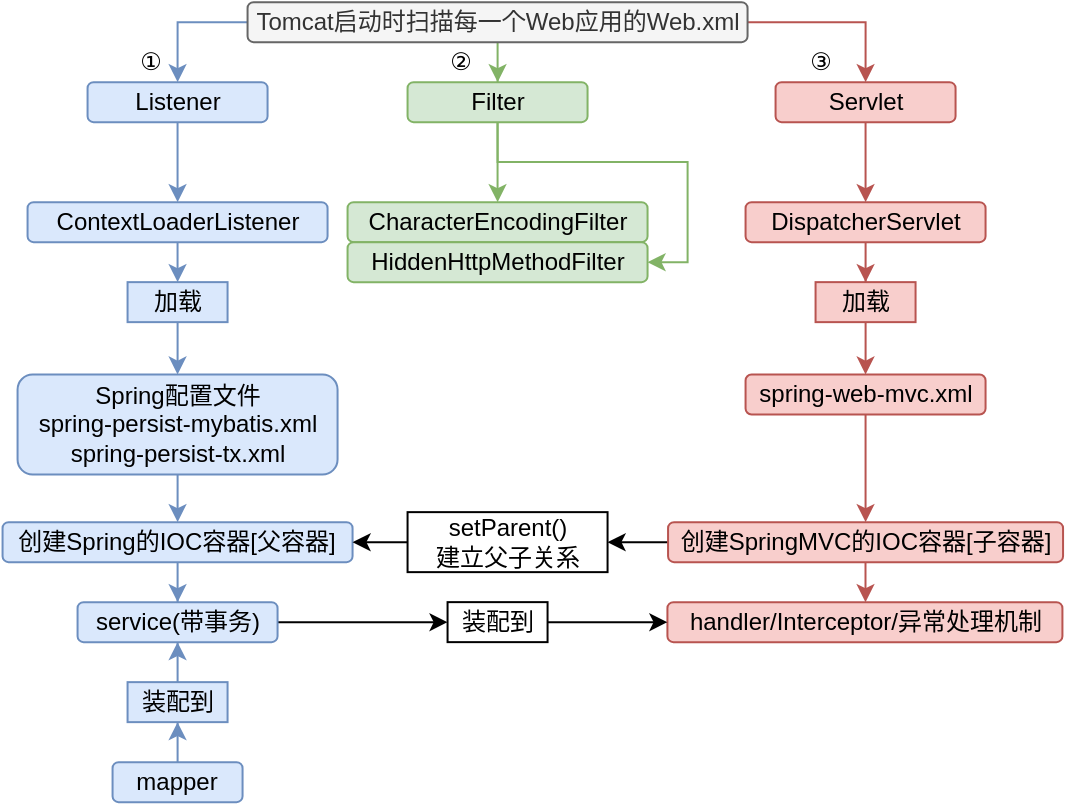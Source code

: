 <mxfile version="12.6.5" type="device"><diagram id="nEFp6Kh2Lqa6E5eAQAp7" name="第 1 页"><mxGraphModel dx="1422" dy="816" grid="1" gridSize="10" guides="1" tooltips="1" connect="1" arrows="1" fold="1" page="1" pageScale="1" pageWidth="583" pageHeight="413" math="0" shadow="0"><root><mxCell id="0"/><mxCell id="1" parent="0"/><mxCell id="6pOnCmulQp9GZKZROfdQ-22" style="edgeStyle=orthogonalEdgeStyle;rounded=0;orthogonalLoop=1;jettySize=auto;html=1;entryX=0.5;entryY=0;entryDx=0;entryDy=0;exitX=0;exitY=0.5;exitDx=0;exitDy=0;fillColor=#dae8fc;strokeColor=#6c8ebf;" edge="1" parent="1" source="6pOnCmulQp9GZKZROfdQ-1" target="6pOnCmulQp9GZKZROfdQ-2"><mxGeometry relative="1" as="geometry"/></mxCell><mxCell id="6pOnCmulQp9GZKZROfdQ-33" style="edgeStyle=orthogonalEdgeStyle;rounded=0;orthogonalLoop=1;jettySize=auto;html=1;fillColor=#d5e8d4;strokeColor=#82b366;" edge="1" parent="1" source="6pOnCmulQp9GZKZROfdQ-1" target="6pOnCmulQp9GZKZROfdQ-12"><mxGeometry relative="1" as="geometry"/></mxCell><mxCell id="6pOnCmulQp9GZKZROfdQ-37" style="edgeStyle=orthogonalEdgeStyle;rounded=0;orthogonalLoop=1;jettySize=auto;html=1;entryX=0.5;entryY=0;entryDx=0;entryDy=0;fillColor=#f8cecc;strokeColor=#b85450;" edge="1" parent="1" source="6pOnCmulQp9GZKZROfdQ-1" target="6pOnCmulQp9GZKZROfdQ-15"><mxGeometry relative="1" as="geometry"/></mxCell><mxCell id="6pOnCmulQp9GZKZROfdQ-1" value="Tomcat启动时扫描每一个Web应用的Web.xml" style="rounded=1;whiteSpace=wrap;html=1;fillColor=#f5f5f5;strokeColor=#666666;fontColor=#333333;" vertex="1" parent="1"><mxGeometry x="148.78" y="6.07" width="250" height="20" as="geometry"/></mxCell><mxCell id="6pOnCmulQp9GZKZROfdQ-23" style="edgeStyle=orthogonalEdgeStyle;rounded=0;orthogonalLoop=1;jettySize=auto;html=1;entryX=0.5;entryY=0;entryDx=0;entryDy=0;fillColor=#dae8fc;strokeColor=#6c8ebf;" edge="1" parent="1" source="6pOnCmulQp9GZKZROfdQ-2" target="6pOnCmulQp9GZKZROfdQ-3"><mxGeometry relative="1" as="geometry"/></mxCell><mxCell id="6pOnCmulQp9GZKZROfdQ-2" value="Listener" style="rounded=1;whiteSpace=wrap;html=1;fillColor=#dae8fc;strokeColor=#6c8ebf;" vertex="1" parent="1"><mxGeometry x="68.78" y="46.07" width="90" height="20" as="geometry"/></mxCell><mxCell id="6pOnCmulQp9GZKZROfdQ-24" style="edgeStyle=orthogonalEdgeStyle;rounded=0;orthogonalLoop=1;jettySize=auto;html=1;exitX=0.5;exitY=1;exitDx=0;exitDy=0;entryX=0.5;entryY=0;entryDx=0;entryDy=0;fillColor=#dae8fc;strokeColor=#6c8ebf;" edge="1" parent="1" source="6pOnCmulQp9GZKZROfdQ-3" target="6pOnCmulQp9GZKZROfdQ-5"><mxGeometry relative="1" as="geometry"/></mxCell><mxCell id="6pOnCmulQp9GZKZROfdQ-3" value="ContextLoaderListener" style="rounded=1;whiteSpace=wrap;html=1;fillColor=#dae8fc;strokeColor=#6c8ebf;" vertex="1" parent="1"><mxGeometry x="38.78" y="106.07" width="150" height="20" as="geometry"/></mxCell><mxCell id="6pOnCmulQp9GZKZROfdQ-25" style="edgeStyle=orthogonalEdgeStyle;rounded=0;orthogonalLoop=1;jettySize=auto;html=1;entryX=0.5;entryY=0;entryDx=0;entryDy=0;fillColor=#dae8fc;strokeColor=#6c8ebf;" edge="1" parent="1" source="6pOnCmulQp9GZKZROfdQ-5" target="6pOnCmulQp9GZKZROfdQ-7"><mxGeometry relative="1" as="geometry"/></mxCell><mxCell id="6pOnCmulQp9GZKZROfdQ-5" value="加载" style="rounded=0;whiteSpace=wrap;html=1;fillColor=#dae8fc;strokeColor=#6c8ebf;" vertex="1" parent="1"><mxGeometry x="88.78" y="146.07" width="50" height="20" as="geometry"/></mxCell><mxCell id="6pOnCmulQp9GZKZROfdQ-26" style="edgeStyle=orthogonalEdgeStyle;rounded=0;orthogonalLoop=1;jettySize=auto;html=1;entryX=0.5;entryY=0;entryDx=0;entryDy=0;fillColor=#dae8fc;strokeColor=#6c8ebf;" edge="1" parent="1" source="6pOnCmulQp9GZKZROfdQ-7" target="6pOnCmulQp9GZKZROfdQ-8"><mxGeometry relative="1" as="geometry"/></mxCell><mxCell id="6pOnCmulQp9GZKZROfdQ-7" value="Spring配置文件&lt;br&gt;spring-persist-mybatis.xml&lt;br&gt;spring-persist-tx.xml" style="rounded=1;whiteSpace=wrap;html=1;fillColor=#dae8fc;strokeColor=#6c8ebf;" vertex="1" parent="1"><mxGeometry x="33.78" y="192.28" width="160" height="50" as="geometry"/></mxCell><mxCell id="6pOnCmulQp9GZKZROfdQ-28" style="edgeStyle=orthogonalEdgeStyle;rounded=0;orthogonalLoop=1;jettySize=auto;html=1;entryX=0.5;entryY=0;entryDx=0;entryDy=0;fillColor=#dae8fc;strokeColor=#6c8ebf;" edge="1" parent="1" source="6pOnCmulQp9GZKZROfdQ-8" target="6pOnCmulQp9GZKZROfdQ-9"><mxGeometry relative="1" as="geometry"/></mxCell><mxCell id="6pOnCmulQp9GZKZROfdQ-8" value="创建Spring的IOC容器[父容器]" style="rounded=1;whiteSpace=wrap;html=1;fillColor=#dae8fc;strokeColor=#6c8ebf;" vertex="1" parent="1"><mxGeometry x="26.28" y="266.07" width="175" height="20" as="geometry"/></mxCell><mxCell id="6pOnCmulQp9GZKZROfdQ-44" style="edgeStyle=orthogonalEdgeStyle;rounded=0;orthogonalLoop=1;jettySize=auto;html=1;entryX=0;entryY=0.5;entryDx=0;entryDy=0;" edge="1" parent="1" source="6pOnCmulQp9GZKZROfdQ-9" target="6pOnCmulQp9GZKZROfdQ-21"><mxGeometry relative="1" as="geometry"/></mxCell><mxCell id="6pOnCmulQp9GZKZROfdQ-9" value="service(带事务)" style="rounded=1;whiteSpace=wrap;html=1;fillColor=#dae8fc;strokeColor=#6c8ebf;" vertex="1" parent="1"><mxGeometry x="63.78" y="306.07" width="100" height="20" as="geometry"/></mxCell><mxCell id="6pOnCmulQp9GZKZROfdQ-32" style="edgeStyle=orthogonalEdgeStyle;rounded=0;orthogonalLoop=1;jettySize=auto;html=1;entryX=0.5;entryY=1;entryDx=0;entryDy=0;fillColor=#dae8fc;strokeColor=#6c8ebf;" edge="1" parent="1" source="6pOnCmulQp9GZKZROfdQ-10" target="6pOnCmulQp9GZKZROfdQ-11"><mxGeometry relative="1" as="geometry"/></mxCell><mxCell id="6pOnCmulQp9GZKZROfdQ-10" value="mapper" style="rounded=1;whiteSpace=wrap;html=1;fillColor=#dae8fc;strokeColor=#6c8ebf;" vertex="1" parent="1"><mxGeometry x="81.28" y="386.07" width="65" height="20" as="geometry"/></mxCell><mxCell id="6pOnCmulQp9GZKZROfdQ-31" style="edgeStyle=orthogonalEdgeStyle;rounded=0;orthogonalLoop=1;jettySize=auto;html=1;entryX=0.5;entryY=1;entryDx=0;entryDy=0;fillColor=#dae8fc;strokeColor=#6c8ebf;" edge="1" parent="1" source="6pOnCmulQp9GZKZROfdQ-11" target="6pOnCmulQp9GZKZROfdQ-9"><mxGeometry relative="1" as="geometry"/></mxCell><mxCell id="6pOnCmulQp9GZKZROfdQ-11" value="装配到" style="rounded=0;whiteSpace=wrap;html=1;fillColor=#dae8fc;strokeColor=#6c8ebf;" vertex="1" parent="1"><mxGeometry x="88.78" y="346.07" width="50" height="20" as="geometry"/></mxCell><mxCell id="6pOnCmulQp9GZKZROfdQ-35" style="edgeStyle=orthogonalEdgeStyle;rounded=0;orthogonalLoop=1;jettySize=auto;html=1;exitX=0.5;exitY=1;exitDx=0;exitDy=0;entryX=0.5;entryY=0;entryDx=0;entryDy=0;fillColor=#d5e8d4;strokeColor=#82b366;" edge="1" parent="1" source="6pOnCmulQp9GZKZROfdQ-12" target="6pOnCmulQp9GZKZROfdQ-13"><mxGeometry relative="1" as="geometry"/></mxCell><mxCell id="6pOnCmulQp9GZKZROfdQ-49" style="edgeStyle=orthogonalEdgeStyle;rounded=0;orthogonalLoop=1;jettySize=auto;html=1;exitX=0.5;exitY=1;exitDx=0;exitDy=0;entryX=1;entryY=0.5;entryDx=0;entryDy=0;fillColor=#d5e8d4;strokeColor=#82b366;" edge="1" parent="1" source="6pOnCmulQp9GZKZROfdQ-12" target="6pOnCmulQp9GZKZROfdQ-14"><mxGeometry relative="1" as="geometry"><Array as="points"><mxPoint x="273.78" y="86.07"/><mxPoint x="368.78" y="86.07"/><mxPoint x="368.78" y="136.07"/></Array></mxGeometry></mxCell><mxCell id="6pOnCmulQp9GZKZROfdQ-12" value="Filter" style="rounded=1;whiteSpace=wrap;html=1;fillColor=#d5e8d4;strokeColor=#82b366;" vertex="1" parent="1"><mxGeometry x="228.78" y="46.07" width="90" height="20" as="geometry"/></mxCell><mxCell id="6pOnCmulQp9GZKZROfdQ-13" value="CharacterEncodingFilter" style="rounded=1;whiteSpace=wrap;html=1;fillColor=#d5e8d4;strokeColor=#82b366;" vertex="1" parent="1"><mxGeometry x="198.78" y="106.07" width="150" height="20" as="geometry"/></mxCell><mxCell id="6pOnCmulQp9GZKZROfdQ-14" value="HiddenHttpMethodFilter" style="rounded=1;whiteSpace=wrap;html=1;fillColor=#d5e8d4;strokeColor=#82b366;" vertex="1" parent="1"><mxGeometry x="198.78" y="126.07" width="150" height="20" as="geometry"/></mxCell><mxCell id="6pOnCmulQp9GZKZROfdQ-39" style="edgeStyle=orthogonalEdgeStyle;rounded=0;orthogonalLoop=1;jettySize=auto;html=1;entryX=0.5;entryY=0;entryDx=0;entryDy=0;fillColor=#f8cecc;strokeColor=#b85450;" edge="1" parent="1" source="6pOnCmulQp9GZKZROfdQ-15" target="6pOnCmulQp9GZKZROfdQ-16"><mxGeometry relative="1" as="geometry"/></mxCell><mxCell id="6pOnCmulQp9GZKZROfdQ-15" value="Servlet" style="rounded=1;whiteSpace=wrap;html=1;fillColor=#f8cecc;strokeColor=#b85450;" vertex="1" parent="1"><mxGeometry x="412.78" y="46.07" width="90" height="20" as="geometry"/></mxCell><mxCell id="6pOnCmulQp9GZKZROfdQ-40" style="edgeStyle=orthogonalEdgeStyle;rounded=0;orthogonalLoop=1;jettySize=auto;html=1;entryX=0.5;entryY=0;entryDx=0;entryDy=0;fillColor=#f8cecc;strokeColor=#b85450;" edge="1" parent="1" source="6pOnCmulQp9GZKZROfdQ-16" target="6pOnCmulQp9GZKZROfdQ-17"><mxGeometry relative="1" as="geometry"/></mxCell><mxCell id="6pOnCmulQp9GZKZROfdQ-16" value="DispatcherServlet" style="rounded=1;whiteSpace=wrap;html=1;fillColor=#f8cecc;strokeColor=#b85450;" vertex="1" parent="1"><mxGeometry x="397.78" y="106.07" width="120" height="20" as="geometry"/></mxCell><mxCell id="6pOnCmulQp9GZKZROfdQ-41" style="edgeStyle=orthogonalEdgeStyle;rounded=0;orthogonalLoop=1;jettySize=auto;html=1;entryX=0.5;entryY=0;entryDx=0;entryDy=0;fillColor=#f8cecc;strokeColor=#b85450;" edge="1" parent="1" source="6pOnCmulQp9GZKZROfdQ-17" target="6pOnCmulQp9GZKZROfdQ-18"><mxGeometry relative="1" as="geometry"/></mxCell><mxCell id="6pOnCmulQp9GZKZROfdQ-17" value="加载" style="rounded=0;whiteSpace=wrap;html=1;fillColor=#f8cecc;strokeColor=#b85450;" vertex="1" parent="1"><mxGeometry x="432.78" y="146.07" width="50" height="20" as="geometry"/></mxCell><mxCell id="6pOnCmulQp9GZKZROfdQ-42" style="edgeStyle=orthogonalEdgeStyle;rounded=0;orthogonalLoop=1;jettySize=auto;html=1;entryX=0.5;entryY=0;entryDx=0;entryDy=0;fillColor=#f8cecc;strokeColor=#b85450;" edge="1" parent="1" source="6pOnCmulQp9GZKZROfdQ-18" target="6pOnCmulQp9GZKZROfdQ-19"><mxGeometry relative="1" as="geometry"/></mxCell><mxCell id="6pOnCmulQp9GZKZROfdQ-18" value="spring-web-mvc.xml" style="rounded=1;whiteSpace=wrap;html=1;fillColor=#f8cecc;strokeColor=#b85450;" vertex="1" parent="1"><mxGeometry x="397.78" y="192.28" width="120" height="20" as="geometry"/></mxCell><mxCell id="6pOnCmulQp9GZKZROfdQ-43" style="edgeStyle=orthogonalEdgeStyle;rounded=0;orthogonalLoop=1;jettySize=auto;html=1;entryX=0.5;entryY=0;entryDx=0;entryDy=0;fillColor=#f8cecc;strokeColor=#b85450;" edge="1" parent="1" source="6pOnCmulQp9GZKZROfdQ-19" target="6pOnCmulQp9GZKZROfdQ-20"><mxGeometry relative="1" as="geometry"/></mxCell><mxCell id="6pOnCmulQp9GZKZROfdQ-47" style="edgeStyle=orthogonalEdgeStyle;rounded=0;orthogonalLoop=1;jettySize=auto;html=1;entryX=1;entryY=0.5;entryDx=0;entryDy=0;" edge="1" parent="1" source="6pOnCmulQp9GZKZROfdQ-19" target="6pOnCmulQp9GZKZROfdQ-46"><mxGeometry relative="1" as="geometry"/></mxCell><mxCell id="6pOnCmulQp9GZKZROfdQ-19" value="创建SpringMVC的IOC容器[子容器]" style="rounded=1;whiteSpace=wrap;html=1;fillColor=#f8cecc;strokeColor=#b85450;" vertex="1" parent="1"><mxGeometry x="359.03" y="266.07" width="197.5" height="20" as="geometry"/></mxCell><mxCell id="6pOnCmulQp9GZKZROfdQ-20" value="handler/Interceptor/异常处理机制" style="rounded=1;whiteSpace=wrap;html=1;fillColor=#f8cecc;strokeColor=#b85450;" vertex="1" parent="1"><mxGeometry x="358.71" y="306.07" width="197.5" height="20" as="geometry"/></mxCell><mxCell id="6pOnCmulQp9GZKZROfdQ-45" style="edgeStyle=orthogonalEdgeStyle;rounded=0;orthogonalLoop=1;jettySize=auto;html=1;entryX=0;entryY=0.5;entryDx=0;entryDy=0;" edge="1" parent="1" source="6pOnCmulQp9GZKZROfdQ-21" target="6pOnCmulQp9GZKZROfdQ-20"><mxGeometry relative="1" as="geometry"/></mxCell><mxCell id="6pOnCmulQp9GZKZROfdQ-21" value="装配到" style="rounded=0;whiteSpace=wrap;html=1;" vertex="1" parent="1"><mxGeometry x="248.78" y="306.07" width="50" height="20" as="geometry"/></mxCell><mxCell id="6pOnCmulQp9GZKZROfdQ-48" style="edgeStyle=orthogonalEdgeStyle;rounded=0;orthogonalLoop=1;jettySize=auto;html=1;entryX=1;entryY=0.5;entryDx=0;entryDy=0;" edge="1" parent="1" source="6pOnCmulQp9GZKZROfdQ-46" target="6pOnCmulQp9GZKZROfdQ-8"><mxGeometry relative="1" as="geometry"/></mxCell><mxCell id="6pOnCmulQp9GZKZROfdQ-46" value="setParent()&lt;br&gt;建立父子关系" style="rounded=0;whiteSpace=wrap;html=1;" vertex="1" parent="1"><mxGeometry x="228.78" y="261.07" width="100" height="30" as="geometry"/></mxCell><mxCell id="6pOnCmulQp9GZKZROfdQ-50" value="①" style="text;html=1;align=center;verticalAlign=middle;resizable=0;points=[];autosize=1;" vertex="1" parent="1"><mxGeometry x="85" y="26.07" width="30" height="20" as="geometry"/></mxCell><mxCell id="6pOnCmulQp9GZKZROfdQ-51" value="②" style="text;html=1;align=center;verticalAlign=middle;resizable=0;points=[];autosize=1;" vertex="1" parent="1"><mxGeometry x="240" y="26.07" width="30" height="20" as="geometry"/></mxCell><mxCell id="6pOnCmulQp9GZKZROfdQ-52" value="③" style="text;html=1;align=center;verticalAlign=middle;resizable=0;points=[];autosize=1;" vertex="1" parent="1"><mxGeometry x="420" y="26.07" width="30" height="20" as="geometry"/></mxCell></root></mxGraphModel></diagram></mxfile>